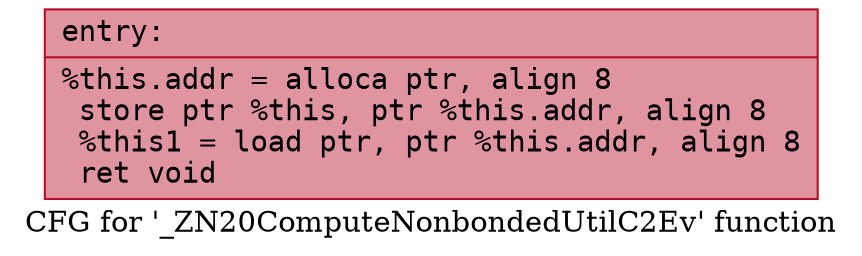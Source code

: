 digraph "CFG for '_ZN20ComputeNonbondedUtilC2Ev' function" {
	label="CFG for '_ZN20ComputeNonbondedUtilC2Ev' function";

	Node0x55695a593f30 [shape=record,color="#b70d28ff", style=filled, fillcolor="#b70d2870" fontname="Courier",label="{entry:\l|  %this.addr = alloca ptr, align 8\l  store ptr %this, ptr %this.addr, align 8\l  %this1 = load ptr, ptr %this.addr, align 8\l  ret void\l}"];
}
